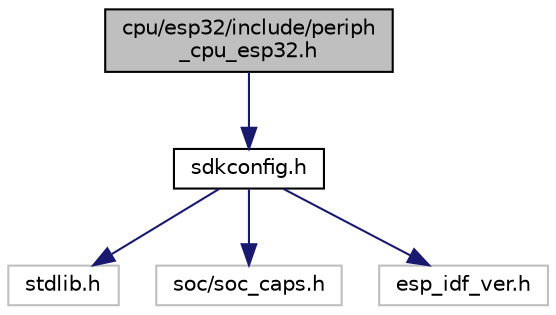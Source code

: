 digraph "cpu/esp32/include/periph_cpu_esp32.h"
{
 // LATEX_PDF_SIZE
  edge [fontname="Helvetica",fontsize="10",labelfontname="Helvetica",labelfontsize="10"];
  node [fontname="Helvetica",fontsize="10",shape=record];
  Node1 [label="cpu/esp32/include/periph\l_cpu_esp32.h",height=0.2,width=0.4,color="black", fillcolor="grey75", style="filled", fontcolor="black",tooltip="ESP32 specific peripheral configuration."];
  Node1 -> Node2 [color="midnightblue",fontsize="10",style="solid",fontname="Helvetica"];
  Node2 [label="sdkconfig.h",height=0.2,width=0.4,color="black", fillcolor="white", style="filled",URL="$cpu_2esp32_2include_2sdkconfig_8h.html",tooltip="SDK configuration used by ESP-IDF for all ESP32x SoC variants (families)"];
  Node2 -> Node3 [color="midnightblue",fontsize="10",style="solid",fontname="Helvetica"];
  Node3 [label="stdlib.h",height=0.2,width=0.4,color="grey75", fillcolor="white", style="filled",tooltip=" "];
  Node2 -> Node4 [color="midnightblue",fontsize="10",style="solid",fontname="Helvetica"];
  Node4 [label="soc/soc_caps.h",height=0.2,width=0.4,color="grey75", fillcolor="white", style="filled",tooltip=" "];
  Node2 -> Node5 [color="midnightblue",fontsize="10",style="solid",fontname="Helvetica"];
  Node5 [label="esp_idf_ver.h",height=0.2,width=0.4,color="grey75", fillcolor="white", style="filled",tooltip=" "];
}
